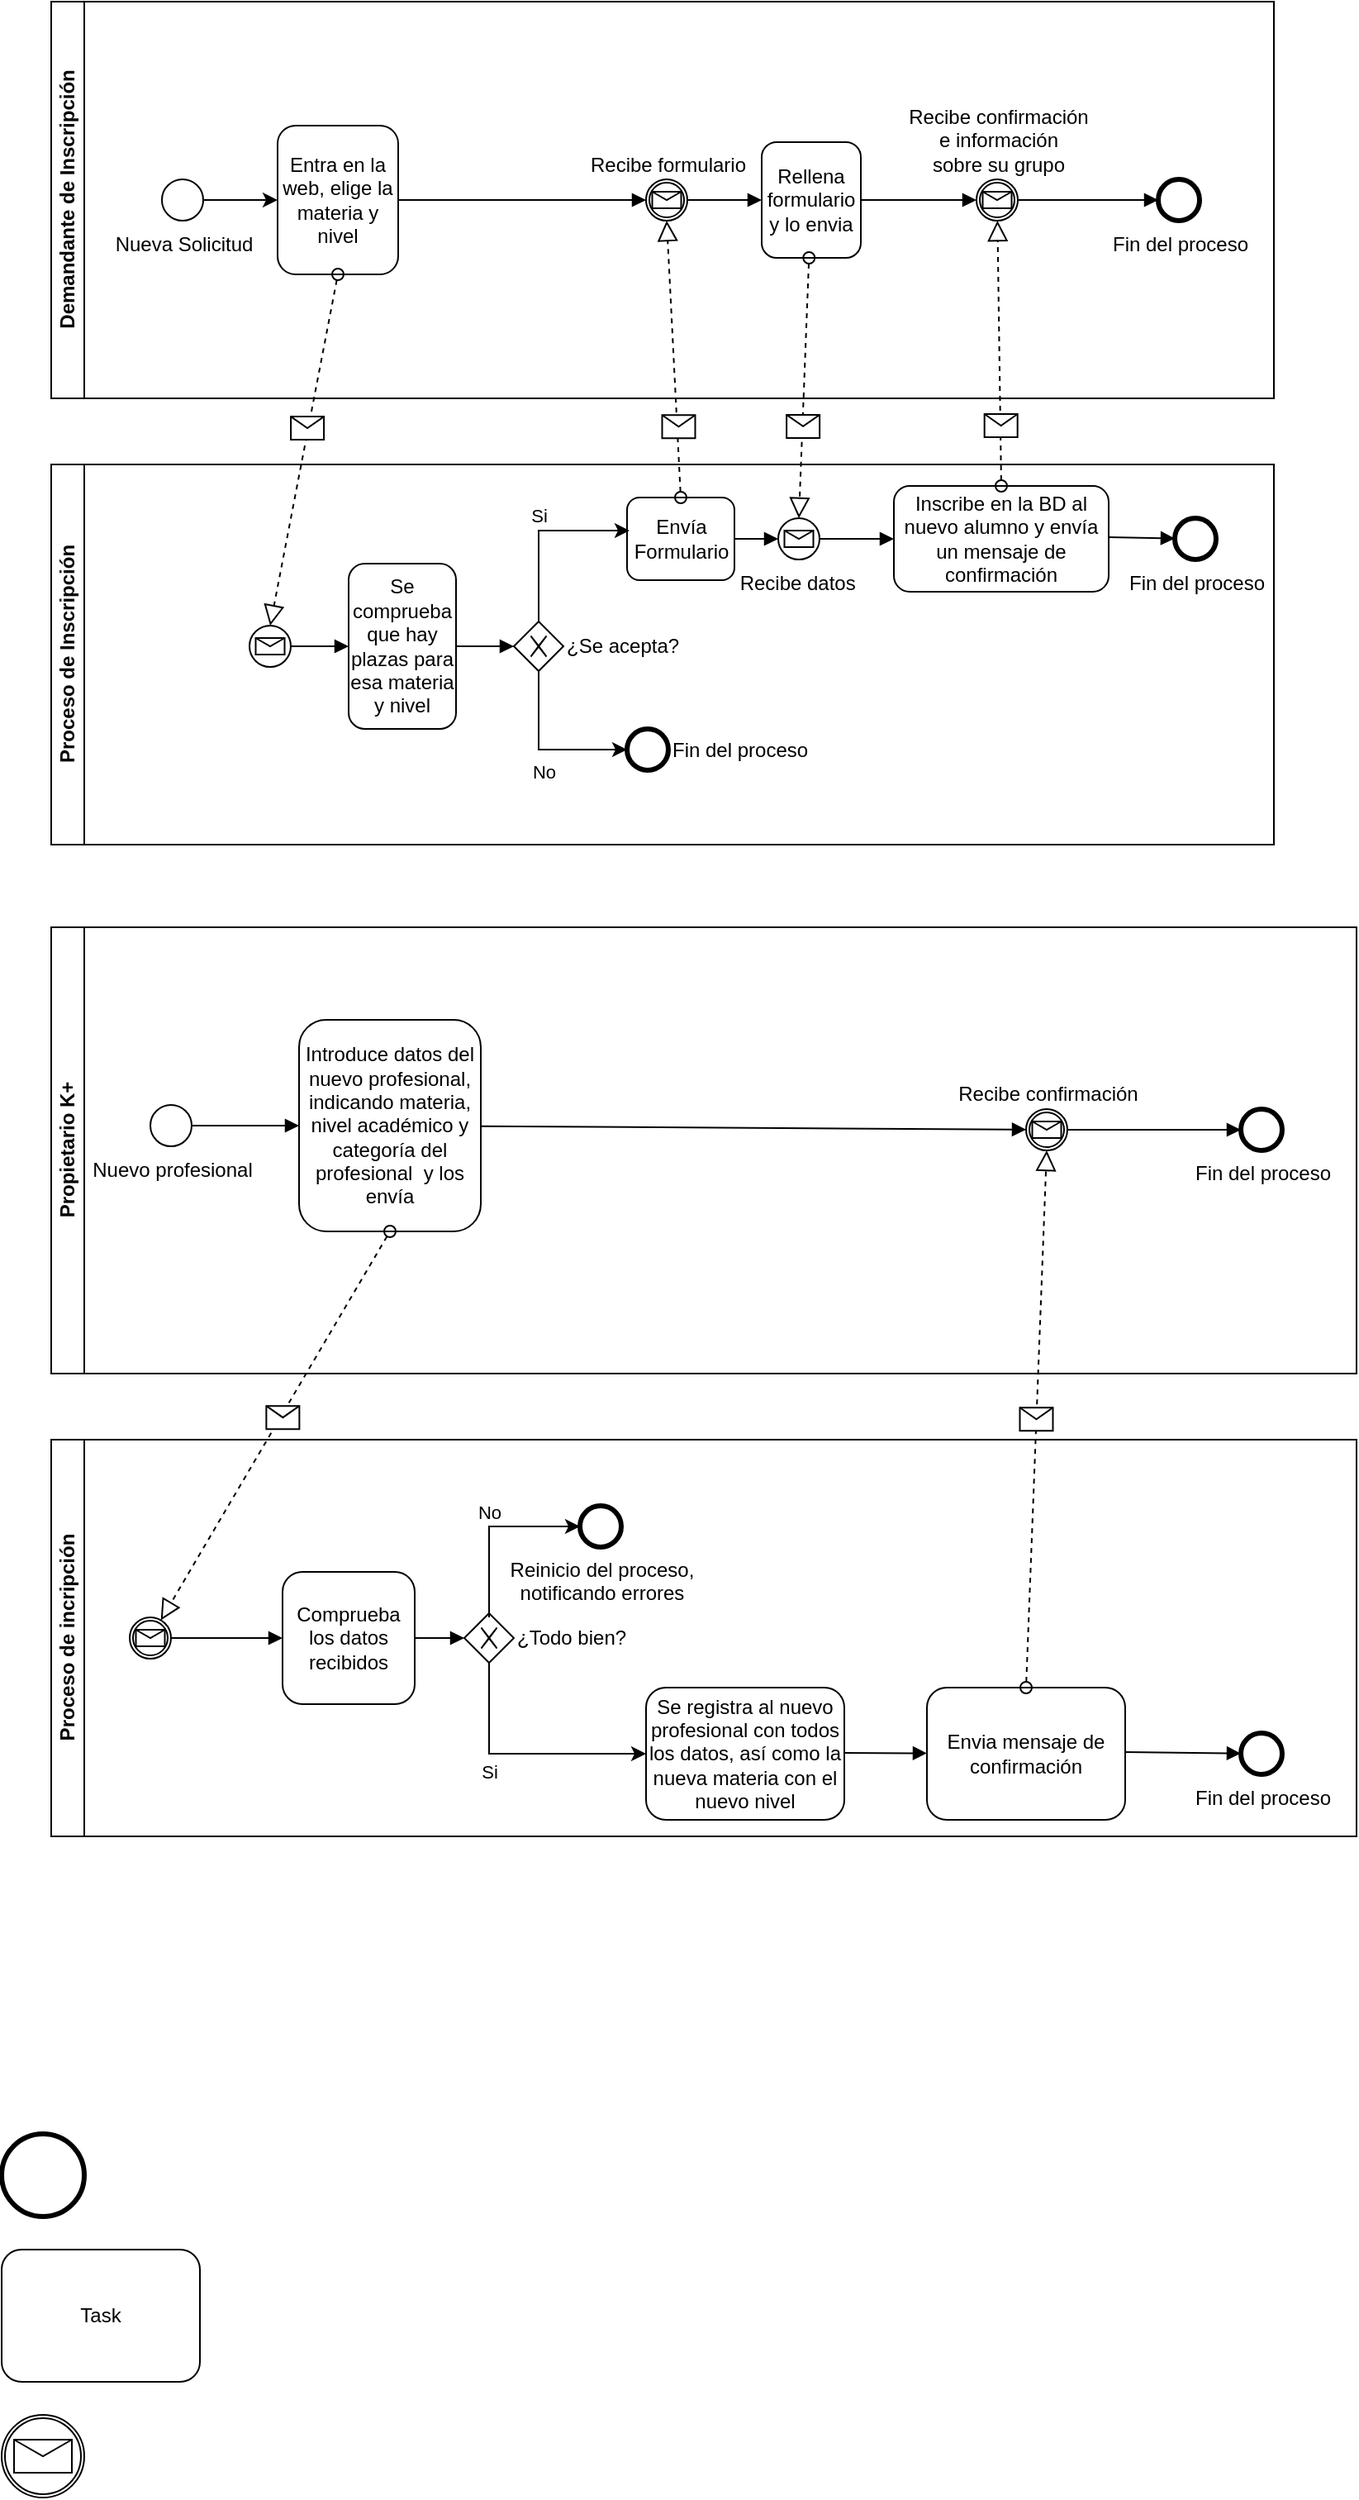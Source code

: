 <mxfile version="12.1.8" type="device" pages="1"><diagram id="0t_KnHvBSCnDhinBmRmo" name="Page-1"><mxGraphModel dx="1215" dy="546" grid="1" gridSize="10" guides="1" tooltips="1" connect="1" arrows="1" fold="1" page="0" pageScale="1" pageWidth="827" pageHeight="1169" math="0" shadow="0"><root><mxCell id="0"/><mxCell id="1" parent="0"/><object label="Proceso de Inscripción" cc="cc" id="Je8Q1H5baWuiPx4YhvTA-1"><mxCell style="swimlane;html=1;horizontal=0;startSize=20;labelBackgroundColor=none;" vertex="1" parent="1"><mxGeometry x="50" y="340" width="740" height="230" as="geometry"><mxRectangle x="50" y="340" width="30" height="140" as="alternateBounds"/></mxGeometry></mxCell></object><mxCell id="Je8Q1H5baWuiPx4YhvTA-15" value="Se comprueba que hay plazas para esa materia y nivel" style="shape=ext;rounded=1;html=1;whiteSpace=wrap;labelBackgroundColor=none;" vertex="1" parent="Je8Q1H5baWuiPx4YhvTA-1"><mxGeometry x="180" y="60" width="65" height="100" as="geometry"/></mxCell><mxCell id="Je8Q1H5baWuiPx4YhvTA-16" value="Envía Formulario" style="shape=ext;rounded=1;html=1;whiteSpace=wrap;labelBackgroundColor=none;" vertex="1" parent="Je8Q1H5baWuiPx4YhvTA-1"><mxGeometry x="348.5" y="20" width="65" height="50" as="geometry"/></mxCell><mxCell id="Je8Q1H5baWuiPx4YhvTA-21" value="" style="shape=mxgraph.bpmn.shape;html=1;verticalLabelPosition=bottom;labelBackgroundColor=#ffffff;verticalAlign=top;align=center;perimeter=ellipsePerimeter;outlineConnect=0;outline=standard;symbol=message;" vertex="1" parent="Je8Q1H5baWuiPx4YhvTA-1"><mxGeometry x="120" y="97.5" width="25" height="25" as="geometry"/></mxCell><mxCell id="Je8Q1H5baWuiPx4YhvTA-25" value="" style="endArrow=block;endFill=1;endSize=6;html=1;entryX=0;entryY=0.5;entryDx=0;entryDy=0;exitX=1;exitY=0.5;exitDx=0;exitDy=0;" edge="1" parent="Je8Q1H5baWuiPx4YhvTA-1" source="Je8Q1H5baWuiPx4YhvTA-21" target="Je8Q1H5baWuiPx4YhvTA-15"><mxGeometry width="100" relative="1" as="geometry"><mxPoint x="90" y="140" as="sourcePoint"/><mxPoint x="190" y="140" as="targetPoint"/><Array as="points"/></mxGeometry></mxCell><mxCell id="Je8Q1H5baWuiPx4YhvTA-29" value="Si" style="edgeStyle=orthogonalEdgeStyle;rounded=0;orthogonalLoop=1;jettySize=auto;html=1;labelPosition=center;verticalLabelPosition=top;align=center;verticalAlign=bottom;" edge="1" parent="Je8Q1H5baWuiPx4YhvTA-1" source="Je8Q1H5baWuiPx4YhvTA-26"><mxGeometry relative="1" as="geometry"><mxPoint x="350" y="40" as="targetPoint"/><Array as="points"><mxPoint x="295" y="40"/><mxPoint x="295" y="40"/></Array></mxGeometry></mxCell><mxCell id="Je8Q1H5baWuiPx4YhvTA-26" value="¿Se acepta?" style="shape=mxgraph.bpmn.shape;html=1;verticalLabelPosition=middle;labelBackgroundColor=#ffffff;verticalAlign=middle;align=left;perimeter=rhombusPerimeter;background=gateway;outlineConnect=0;outline=none;symbol=exclusiveGw;labelPosition=right;" vertex="1" parent="Je8Q1H5baWuiPx4YhvTA-1"><mxGeometry x="280" y="95" width="30" height="30" as="geometry"/></mxCell><mxCell id="Je8Q1H5baWuiPx4YhvTA-27" value="" style="endArrow=block;endFill=1;endSize=6;html=1;exitX=1;exitY=0.5;exitDx=0;exitDy=0;entryX=0;entryY=0.5;entryDx=0;entryDy=0;" edge="1" parent="Je8Q1H5baWuiPx4YhvTA-1" source="Je8Q1H5baWuiPx4YhvTA-15" target="Je8Q1H5baWuiPx4YhvTA-26"><mxGeometry width="100" relative="1" as="geometry"><mxPoint x="263" y="159.5" as="sourcePoint"/><mxPoint x="363" y="159.5" as="targetPoint"/></mxGeometry></mxCell><mxCell id="Je8Q1H5baWuiPx4YhvTA-32" value="No" style="edgeStyle=orthogonalEdgeStyle;rounded=0;orthogonalLoop=1;jettySize=auto;html=1;exitX=0.5;exitY=1;exitDx=0;exitDy=0;labelPosition=center;verticalLabelPosition=bottom;align=center;verticalAlign=top;entryX=0;entryY=0.5;entryDx=0;entryDy=0;" edge="1" parent="Je8Q1H5baWuiPx4YhvTA-1" source="Je8Q1H5baWuiPx4YhvTA-26" target="Je8Q1H5baWuiPx4YhvTA-44"><mxGeometry relative="1" as="geometry"><mxPoint x="295" y="230" as="sourcePoint"/><mxPoint x="370" y="175" as="targetPoint"/><Array as="points"><mxPoint x="295" y="173"/></Array></mxGeometry></mxCell><mxCell id="Je8Q1H5baWuiPx4YhvTA-40" value="Recibe datos&amp;nbsp;" style="shape=mxgraph.bpmn.shape;html=1;verticalLabelPosition=bottom;labelBackgroundColor=#ffffff;verticalAlign=top;align=center;perimeter=ellipsePerimeter;outlineConnect=0;outline=standard;symbol=message;" vertex="1" parent="Je8Q1H5baWuiPx4YhvTA-1"><mxGeometry x="440" y="32.5" width="25" height="25" as="geometry"/></mxCell><mxCell id="Je8Q1H5baWuiPx4YhvTA-41" value="" style="endArrow=block;endFill=1;endSize=6;html=1;exitX=1;exitY=0.5;exitDx=0;exitDy=0;entryX=0;entryY=0.5;entryDx=0;entryDy=0;" edge="1" parent="Je8Q1H5baWuiPx4YhvTA-1" source="Je8Q1H5baWuiPx4YhvTA-16" target="Je8Q1H5baWuiPx4YhvTA-40"><mxGeometry width="100" relative="1" as="geometry"><mxPoint x="413.5" y="45" as="sourcePoint"/><mxPoint x="440" y="45" as="targetPoint"/></mxGeometry></mxCell><mxCell id="Je8Q1H5baWuiPx4YhvTA-43" value="" style="endArrow=block;endFill=1;endSize=6;html=1;" edge="1" parent="Je8Q1H5baWuiPx4YhvTA-1" target="Je8Q1H5baWuiPx4YhvTA-48"><mxGeometry width="100" relative="1" as="geometry"><mxPoint x="465" y="45" as="sourcePoint"/><mxPoint x="490" y="45" as="targetPoint"/></mxGeometry></mxCell><mxCell id="Je8Q1H5baWuiPx4YhvTA-44" value="Fin del proceso" style="shape=mxgraph.bpmn.shape;html=1;verticalLabelPosition=middle;labelBackgroundColor=#ffffff;verticalAlign=middle;align=left;perimeter=ellipsePerimeter;outlineConnect=0;outline=end;symbol=general;labelPosition=right;" vertex="1" parent="Je8Q1H5baWuiPx4YhvTA-1"><mxGeometry x="348.5" y="160" width="25" height="25" as="geometry"/></mxCell><mxCell id="Je8Q1H5baWuiPx4YhvTA-48" value="Inscribe en la BD al nuevo alumno y envía un mensaje de confirmación" style="shape=ext;rounded=1;html=1;whiteSpace=wrap;labelBackgroundColor=none;" vertex="1" parent="Je8Q1H5baWuiPx4YhvTA-1"><mxGeometry x="510" y="13" width="130" height="64" as="geometry"/></mxCell><mxCell id="Je8Q1H5baWuiPx4YhvTA-54" value="" style="endArrow=block;endFill=1;endSize=6;html=1;" edge="1" parent="Je8Q1H5baWuiPx4YhvTA-1" target="Je8Q1H5baWuiPx4YhvTA-57"><mxGeometry width="100" relative="1" as="geometry"><mxPoint x="640" y="44" as="sourcePoint"/><mxPoint x="690" y="44" as="targetPoint"/></mxGeometry></mxCell><mxCell id="Je8Q1H5baWuiPx4YhvTA-57" value="Fin del proceso" style="shape=mxgraph.bpmn.shape;html=1;verticalLabelPosition=bottom;labelBackgroundColor=#ffffff;verticalAlign=top;align=center;perimeter=ellipsePerimeter;outlineConnect=0;outline=end;symbol=general;" vertex="1" parent="Je8Q1H5baWuiPx4YhvTA-1"><mxGeometry x="680" y="32.5" width="25" height="25" as="geometry"/></mxCell><mxCell id="Je8Q1H5baWuiPx4YhvTA-2" value="Demandante de Inscripción" style="swimlane;html=1;horizontal=0;startSize=20;labelBackgroundColor=none;" vertex="1" parent="1"><mxGeometry x="50" y="60" width="740" height="240" as="geometry"><mxRectangle x="50" y="60" width="30" height="170" as="alternateBounds"/></mxGeometry></mxCell><mxCell id="Je8Q1H5baWuiPx4YhvTA-3" value="Nueva Solicitud" style="shape=mxgraph.bpmn.shape;html=1;verticalLabelPosition=bottom;labelBackgroundColor=#ffffff;verticalAlign=top;align=center;perimeter=ellipsePerimeter;outlineConnect=0;outline=standard;symbol=general;" vertex="1" parent="Je8Q1H5baWuiPx4YhvTA-2"><mxGeometry x="67" y="107.5" width="25" height="25" as="geometry"/></mxCell><mxCell id="Je8Q1H5baWuiPx4YhvTA-10" value="Entra en la web, elige la materia y nivel" style="shape=ext;rounded=1;html=1;whiteSpace=wrap;" vertex="1" parent="Je8Q1H5baWuiPx4YhvTA-2"><mxGeometry x="137" y="75" width="73" height="90" as="geometry"/></mxCell><mxCell id="Je8Q1H5baWuiPx4YhvTA-5" value="" style="edgeStyle=orthogonalEdgeStyle;rounded=0;orthogonalLoop=1;jettySize=auto;html=1;" edge="1" parent="Je8Q1H5baWuiPx4YhvTA-2" source="Je8Q1H5baWuiPx4YhvTA-3" target="Je8Q1H5baWuiPx4YhvTA-10"><mxGeometry relative="1" as="geometry"><mxPoint x="170" y="120" as="targetPoint"/></mxGeometry></mxCell><mxCell id="Je8Q1H5baWuiPx4YhvTA-35" value="Recibe formulario" style="shape=mxgraph.bpmn.shape;html=1;verticalLabelPosition=top;labelBackgroundColor=#ffffff;verticalAlign=bottom;align=center;perimeter=ellipsePerimeter;outlineConnect=0;outline=catching;symbol=message;labelPosition=center;" vertex="1" parent="Je8Q1H5baWuiPx4YhvTA-2"><mxGeometry x="360" y="107.5" width="25" height="25" as="geometry"/></mxCell><mxCell id="Je8Q1H5baWuiPx4YhvTA-30" value="" style="endArrow=block;endFill=1;endSize=6;html=1;entryX=0;entryY=0.5;entryDx=0;entryDy=0;exitX=1;exitY=0.5;exitDx=0;exitDy=0;" edge="1" parent="Je8Q1H5baWuiPx4YhvTA-2" source="Je8Q1H5baWuiPx4YhvTA-10" target="Je8Q1H5baWuiPx4YhvTA-35"><mxGeometry width="100" relative="1" as="geometry"><mxPoint x="260" y="160" as="sourcePoint"/><mxPoint x="310" y="120" as="targetPoint"/></mxGeometry></mxCell><mxCell id="Je8Q1H5baWuiPx4YhvTA-37" value="" style="endArrow=block;endFill=1;endSize=6;html=1;exitX=1;exitY=0.5;exitDx=0;exitDy=0;entryX=0;entryY=0.5;entryDx=0;entryDy=0;" edge="1" parent="Je8Q1H5baWuiPx4YhvTA-2" source="Je8Q1H5baWuiPx4YhvTA-35" target="Je8Q1H5baWuiPx4YhvTA-39"><mxGeometry width="100" relative="1" as="geometry"><mxPoint x="400" y="120" as="sourcePoint"/><mxPoint x="440" y="120" as="targetPoint"/></mxGeometry></mxCell><mxCell id="Je8Q1H5baWuiPx4YhvTA-39" value="Rellena formulario y lo envia" style="shape=ext;rounded=1;html=1;whiteSpace=wrap;labelBackgroundColor=none;" vertex="1" parent="Je8Q1H5baWuiPx4YhvTA-2"><mxGeometry x="430" y="85" width="60" height="70" as="geometry"/></mxCell><mxCell id="Je8Q1H5baWuiPx4YhvTA-53" value="Recibe confirmación &lt;br&gt;e información&lt;br&gt;sobre su grupo" style="shape=mxgraph.bpmn.shape;html=1;verticalLabelPosition=top;labelBackgroundColor=#ffffff;verticalAlign=bottom;align=center;perimeter=ellipsePerimeter;outlineConnect=0;outline=catching;symbol=message;labelPosition=center;" vertex="1" parent="Je8Q1H5baWuiPx4YhvTA-2"><mxGeometry x="560" y="107.5" width="25" height="25" as="geometry"/></mxCell><mxCell id="Je8Q1H5baWuiPx4YhvTA-42" value="" style="endArrow=block;endFill=1;endSize=6;html=1;exitX=1;exitY=0.5;exitDx=0;exitDy=0;entryX=0;entryY=0.5;entryDx=0;entryDy=0;" edge="1" parent="Je8Q1H5baWuiPx4YhvTA-2" source="Je8Q1H5baWuiPx4YhvTA-39" target="Je8Q1H5baWuiPx4YhvTA-53"><mxGeometry width="100" relative="1" as="geometry"><mxPoint x="515" y="90" as="sourcePoint"/><mxPoint x="615" y="90" as="targetPoint"/></mxGeometry></mxCell><mxCell id="Je8Q1H5baWuiPx4YhvTA-49" value="" style="endArrow=block;endFill=1;endSize=6;html=1;exitX=1;exitY=0.5;exitDx=0;exitDy=0;" edge="1" parent="Je8Q1H5baWuiPx4YhvTA-2" source="Je8Q1H5baWuiPx4YhvTA-53" target="Je8Q1H5baWuiPx4YhvTA-56"><mxGeometry width="100" relative="1" as="geometry"><mxPoint x="565" y="120" as="sourcePoint"/><mxPoint x="620" y="120" as="targetPoint"/></mxGeometry></mxCell><mxCell id="Je8Q1H5baWuiPx4YhvTA-56" value="Fin del proceso" style="shape=mxgraph.bpmn.shape;html=1;verticalLabelPosition=bottom;labelBackgroundColor=#ffffff;verticalAlign=top;align=center;perimeter=ellipsePerimeter;outlineConnect=0;outline=end;symbol=general;" vertex="1" parent="Je8Q1H5baWuiPx4YhvTA-2"><mxGeometry x="670" y="107.5" width="25" height="25" as="geometry"/></mxCell><mxCell id="Je8Q1H5baWuiPx4YhvTA-13" value="" style="startArrow=oval;startFill=0;startSize=7;endArrow=block;endFill=0;endSize=10;dashed=1;html=1;exitX=0.5;exitY=1;exitDx=0;exitDy=0;entryX=0.5;entryY=0;entryDx=0;entryDy=0;" edge="1" parent="1" source="Je8Q1H5baWuiPx4YhvTA-10" target="Je8Q1H5baWuiPx4YhvTA-21"><mxGeometry relative="1" as="geometry"><mxPoint x="250" y="230" as="sourcePoint"/><mxPoint x="310" y="390" as="targetPoint"/></mxGeometry></mxCell><mxCell id="Je8Q1H5baWuiPx4YhvTA-14" value="" style="shape=message;html=1;outlineConnect=0;" vertex="1" parent="Je8Q1H5baWuiPx4YhvTA-13"><mxGeometry width="20" height="14" relative="1" as="geometry"><mxPoint x="-8" y="-20" as="offset"/></mxGeometry></mxCell><mxCell id="Je8Q1H5baWuiPx4YhvTA-33" value="" style="startArrow=oval;startFill=0;startSize=7;endArrow=block;endFill=0;endSize=10;dashed=1;html=1;exitX=0.5;exitY=0;exitDx=0;exitDy=0;entryX=0.5;entryY=1;entryDx=0;entryDy=0;" edge="1" parent="1" source="Je8Q1H5baWuiPx4YhvTA-16" target="Je8Q1H5baWuiPx4YhvTA-35"><mxGeometry relative="1" as="geometry"><mxPoint x="340" y="260" as="sourcePoint"/><mxPoint x="440" y="210" as="targetPoint"/></mxGeometry></mxCell><mxCell id="Je8Q1H5baWuiPx4YhvTA-34" value="" style="shape=message;html=1;outlineConnect=0;" vertex="1" parent="Je8Q1H5baWuiPx4YhvTA-33"><mxGeometry width="20" height="14" relative="1" as="geometry"><mxPoint x="-7" y="34" as="offset"/></mxGeometry></mxCell><mxCell id="Je8Q1H5baWuiPx4YhvTA-50" value="" style="startArrow=oval;startFill=0;startSize=7;endArrow=block;endFill=0;endSize=10;dashed=1;html=1;exitX=0.5;exitY=0;exitDx=0;exitDy=0;" edge="1" parent="1" source="Je8Q1H5baWuiPx4YhvTA-48" target="Je8Q1H5baWuiPx4YhvTA-53"><mxGeometry relative="1" as="geometry"><mxPoint x="590" y="319.5" as="sourcePoint"/><mxPoint x="690" y="319.5" as="targetPoint"/></mxGeometry></mxCell><mxCell id="Je8Q1H5baWuiPx4YhvTA-51" value="" style="shape=message;html=1;outlineConnect=0;" vertex="1" parent="Je8Q1H5baWuiPx4YhvTA-50"><mxGeometry width="20" height="14" relative="1" as="geometry"><mxPoint x="-9" y="37" as="offset"/></mxGeometry></mxCell><mxCell id="Je8Q1H5baWuiPx4YhvTA-58" value="Propietario K+" style="swimlane;html=1;horizontal=0;startSize=20;labelBackgroundColor=none;" vertex="1" parent="1"><mxGeometry x="50" y="620" width="790" height="270" as="geometry"/></mxCell><mxCell id="Je8Q1H5baWuiPx4YhvTA-60" value="Nuevo profesional" style="shape=mxgraph.bpmn.shape;html=1;verticalLabelPosition=bottom;labelBackgroundColor=#ffffff;verticalAlign=top;align=center;perimeter=ellipsePerimeter;outlineConnect=0;outline=standard;symbol=general;" vertex="1" parent="Je8Q1H5baWuiPx4YhvTA-58"><mxGeometry x="60" y="107.5" width="25" height="25" as="geometry"/></mxCell><mxCell id="Je8Q1H5baWuiPx4YhvTA-62" value="" style="endArrow=block;endFill=1;endSize=6;html=1;exitX=1;exitY=0.5;exitDx=0;exitDy=0;" edge="1" parent="Je8Q1H5baWuiPx4YhvTA-58" source="Je8Q1H5baWuiPx4YhvTA-60" target="Je8Q1H5baWuiPx4YhvTA-66"><mxGeometry width="100" relative="1" as="geometry"><mxPoint x="85" y="119.5" as="sourcePoint"/><mxPoint x="130" y="120" as="targetPoint"/></mxGeometry></mxCell><mxCell id="Je8Q1H5baWuiPx4YhvTA-66" value="Introduce datos del nuevo profesional, indicando materia, nivel académico y categoría del profesional&amp;nbsp; y los envía" style="shape=ext;rounded=1;html=1;whiteSpace=wrap;labelBackgroundColor=none;" vertex="1" parent="Je8Q1H5baWuiPx4YhvTA-58"><mxGeometry x="150" y="56" width="110" height="128" as="geometry"/></mxCell><mxCell id="Je8Q1H5baWuiPx4YhvTA-67" value="" style="endArrow=block;endFill=1;endSize=6;html=1;" edge="1" parent="Je8Q1H5baWuiPx4YhvTA-58" source="Je8Q1H5baWuiPx4YhvTA-66" target="Je8Q1H5baWuiPx4YhvTA-89"><mxGeometry width="100" relative="1" as="geometry"><mxPoint x="230" y="119" as="sourcePoint"/><mxPoint x="290" y="119" as="targetPoint"/></mxGeometry></mxCell><mxCell id="Je8Q1H5baWuiPx4YhvTA-92" value="" style="endArrow=block;endFill=1;endSize=6;html=1;" edge="1" parent="Je8Q1H5baWuiPx4YhvTA-58" source="Je8Q1H5baWuiPx4YhvTA-89" target="Je8Q1H5baWuiPx4YhvTA-94"><mxGeometry width="100" relative="1" as="geometry"><mxPoint x="475" y="122" as="sourcePoint"/><mxPoint x="575" y="122" as="targetPoint"/></mxGeometry></mxCell><mxCell id="Je8Q1H5baWuiPx4YhvTA-94" value="Fin del proceso" style="shape=mxgraph.bpmn.shape;html=1;verticalLabelPosition=bottom;labelBackgroundColor=#ffffff;verticalAlign=top;align=center;perimeter=ellipsePerimeter;outlineConnect=0;outline=end;symbol=general;" vertex="1" parent="Je8Q1H5baWuiPx4YhvTA-58"><mxGeometry x="720" y="110" width="25" height="25" as="geometry"/></mxCell><mxCell id="Je8Q1H5baWuiPx4YhvTA-89" value="Recibe confirmación" style="shape=mxgraph.bpmn.shape;html=1;verticalLabelPosition=top;labelBackgroundColor=#ffffff;verticalAlign=bottom;align=center;perimeter=ellipsePerimeter;outlineConnect=0;outline=catching;symbol=message;labelPosition=center;" vertex="1" parent="Je8Q1H5baWuiPx4YhvTA-58"><mxGeometry x="590" y="110" width="25" height="25" as="geometry"/></mxCell><mxCell id="Je8Q1H5baWuiPx4YhvTA-61" value="Proceso de incripción" style="swimlane;html=1;horizontal=0;startSize=20;labelBackgroundColor=none;" vertex="1" parent="1"><mxGeometry x="50" y="930" width="790" height="240" as="geometry"/></mxCell><mxCell id="Je8Q1H5baWuiPx4YhvTA-73" value="" style="shape=mxgraph.bpmn.shape;html=1;verticalLabelPosition=bottom;labelBackgroundColor=#ffffff;verticalAlign=top;align=center;perimeter=ellipsePerimeter;outlineConnect=0;outline=catching;symbol=message;" vertex="1" parent="Je8Q1H5baWuiPx4YhvTA-61"><mxGeometry x="47.5" y="107.5" width="25" height="25" as="geometry"/></mxCell><mxCell id="Je8Q1H5baWuiPx4YhvTA-76" value="Comprueba los datos recibidos" style="shape=ext;rounded=1;html=1;whiteSpace=wrap;" vertex="1" parent="Je8Q1H5baWuiPx4YhvTA-61"><mxGeometry x="140" y="80" width="80" height="80" as="geometry"/></mxCell><mxCell id="Je8Q1H5baWuiPx4YhvTA-74" value="" style="endArrow=block;endFill=1;endSize=6;html=1;" edge="1" parent="Je8Q1H5baWuiPx4YhvTA-61" source="Je8Q1H5baWuiPx4YhvTA-73" target="Je8Q1H5baWuiPx4YhvTA-76"><mxGeometry width="100" relative="1" as="geometry"><mxPoint x="79.5" y="120" as="sourcePoint"/><mxPoint x="120" y="120" as="targetPoint"/></mxGeometry></mxCell><mxCell id="Je8Q1H5baWuiPx4YhvTA-77" value="" style="endArrow=block;endFill=1;endSize=6;html=1;entryX=0;entryY=0.5;entryDx=0;entryDy=0;" edge="1" parent="Je8Q1H5baWuiPx4YhvTA-61" source="Je8Q1H5baWuiPx4YhvTA-76" target="Je8Q1H5baWuiPx4YhvTA-79"><mxGeometry width="100" relative="1" as="geometry"><mxPoint x="220" y="120" as="sourcePoint"/><mxPoint x="260" y="120" as="targetPoint"/></mxGeometry></mxCell><mxCell id="Je8Q1H5baWuiPx4YhvTA-79" value="¿Todo bien?" style="shape=mxgraph.bpmn.shape;html=1;verticalLabelPosition=middle;labelBackgroundColor=#ffffff;verticalAlign=middle;align=left;perimeter=rhombusPerimeter;background=gateway;outlineConnect=0;outline=none;symbol=exclusiveGw;labelPosition=right;" vertex="1" parent="Je8Q1H5baWuiPx4YhvTA-61"><mxGeometry x="250" y="105" width="30" height="30" as="geometry"/></mxCell><mxCell id="Je8Q1H5baWuiPx4YhvTA-83" value="No" style="edgeStyle=orthogonalEdgeStyle;rounded=0;orthogonalLoop=1;jettySize=auto;html=1;labelPosition=center;verticalLabelPosition=top;align=center;verticalAlign=bottom;" edge="1" parent="Je8Q1H5baWuiPx4YhvTA-61"><mxGeometry relative="1" as="geometry"><mxPoint x="265" y="107.5" as="sourcePoint"/><mxPoint x="320" y="52.5" as="targetPoint"/><Array as="points"><mxPoint x="265" y="52.5"/><mxPoint x="265" y="52.5"/></Array></mxGeometry></mxCell><mxCell id="Je8Q1H5baWuiPx4YhvTA-82" value="Si" style="edgeStyle=orthogonalEdgeStyle;rounded=0;orthogonalLoop=1;jettySize=auto;html=1;labelPosition=center;verticalLabelPosition=top;align=center;verticalAlign=bottom;exitX=0.5;exitY=1;exitDx=0;exitDy=0;entryX=0;entryY=0.5;entryDx=0;entryDy=0;" edge="1" parent="Je8Q1H5baWuiPx4YhvTA-61" source="Je8Q1H5baWuiPx4YhvTA-79" target="Je8Q1H5baWuiPx4YhvTA-86"><mxGeometry x="-0.267" y="20" relative="1" as="geometry"><mxPoint x="270" y="215" as="sourcePoint"/><mxPoint x="360" y="190" as="targetPoint"/><Array as="points"><mxPoint x="265" y="190"/></Array><mxPoint y="40" as="offset"/></mxGeometry></mxCell><mxCell id="Je8Q1H5baWuiPx4YhvTA-84" value="Reinicio del proceso, &lt;br&gt;notificando errores" style="shape=mxgraph.bpmn.shape;html=1;verticalLabelPosition=bottom;labelBackgroundColor=#ffffff;verticalAlign=top;align=center;perimeter=ellipsePerimeter;outlineConnect=0;outline=end;symbol=general;" vertex="1" parent="Je8Q1H5baWuiPx4YhvTA-61"><mxGeometry x="320" y="40" width="25" height="25" as="geometry"/></mxCell><mxCell id="Je8Q1H5baWuiPx4YhvTA-86" value="Se registra al nuevo profesional con todos los datos, así como la nueva materia con el nuevo nivel" style="shape=ext;rounded=1;html=1;whiteSpace=wrap;labelBackgroundColor=none;" vertex="1" parent="Je8Q1H5baWuiPx4YhvTA-61"><mxGeometry x="360" y="150" width="120" height="80" as="geometry"/></mxCell><mxCell id="Je8Q1H5baWuiPx4YhvTA-75" value="" style="endArrow=block;endFill=1;endSize=6;html=1;" edge="1" parent="Je8Q1H5baWuiPx4YhvTA-61" target="Je8Q1H5baWuiPx4YhvTA-87"><mxGeometry width="100" relative="1" as="geometry"><mxPoint x="480" y="189.5" as="sourcePoint"/><mxPoint x="530" y="190" as="targetPoint"/></mxGeometry></mxCell><mxCell id="Je8Q1H5baWuiPx4YhvTA-87" value="Envia mensaje de confirmación" style="shape=ext;rounded=1;html=1;whiteSpace=wrap;" vertex="1" parent="Je8Q1H5baWuiPx4YhvTA-61"><mxGeometry x="530" y="150" width="120" height="80" as="geometry"/></mxCell><mxCell id="Je8Q1H5baWuiPx4YhvTA-91" value="" style="endArrow=block;endFill=1;endSize=6;html=1;" edge="1" parent="Je8Q1H5baWuiPx4YhvTA-61" target="Je8Q1H5baWuiPx4YhvTA-93"><mxGeometry width="100" relative="1" as="geometry"><mxPoint x="650" y="189" as="sourcePoint"/><mxPoint x="750" y="189" as="targetPoint"/></mxGeometry></mxCell><mxCell id="Je8Q1H5baWuiPx4YhvTA-93" value="Fin del proceso" style="shape=mxgraph.bpmn.shape;html=1;verticalLabelPosition=bottom;labelBackgroundColor=#ffffff;verticalAlign=top;align=center;perimeter=ellipsePerimeter;outlineConnect=0;outline=end;symbol=general;" vertex="1" parent="Je8Q1H5baWuiPx4YhvTA-61"><mxGeometry x="720" y="177.5" width="25" height="25" as="geometry"/></mxCell><mxCell id="Je8Q1H5baWuiPx4YhvTA-63" value="" style="startArrow=oval;startFill=0;startSize=7;endArrow=block;endFill=0;endSize=10;dashed=1;html=1;entryX=0.5;entryY=0;entryDx=0;entryDy=0;" edge="1" parent="1" source="Je8Q1H5baWuiPx4YhvTA-39" target="Je8Q1H5baWuiPx4YhvTA-40"><mxGeometry relative="1" as="geometry"><mxPoint x="510" y="214.5" as="sourcePoint"/><mxPoint x="610" y="214.5" as="targetPoint"/></mxGeometry></mxCell><mxCell id="Je8Q1H5baWuiPx4YhvTA-64" value="" style="shape=message;html=1;outlineConnect=0;" vertex="1" parent="Je8Q1H5baWuiPx4YhvTA-63"><mxGeometry width="20" height="14" relative="1" as="geometry"><mxPoint x="-10.5" y="16" as="offset"/></mxGeometry></mxCell><mxCell id="Je8Q1H5baWuiPx4YhvTA-71" value="" style="startArrow=oval;startFill=0;startSize=7;endArrow=block;endFill=0;endSize=10;dashed=1;html=1;exitX=0.5;exitY=1;exitDx=0;exitDy=0;" edge="1" parent="1" source="Je8Q1H5baWuiPx4YhvTA-66" target="Je8Q1H5baWuiPx4YhvTA-73"><mxGeometry relative="1" as="geometry"><mxPoint x="270" y="780" as="sourcePoint"/><mxPoint x="150" y="1000" as="targetPoint"/></mxGeometry></mxCell><mxCell id="Je8Q1H5baWuiPx4YhvTA-72" value="" style="shape=message;html=1;outlineConnect=0;" vertex="1" parent="Je8Q1H5baWuiPx4YhvTA-71"><mxGeometry width="20" height="14" relative="1" as="geometry"><mxPoint x="-5.5" y="-12" as="offset"/></mxGeometry></mxCell><mxCell id="Je8Q1H5baWuiPx4YhvTA-85" value="" style="shape=mxgraph.bpmn.shape;html=1;verticalLabelPosition=bottom;labelBackgroundColor=#ffffff;verticalAlign=top;align=center;perimeter=ellipsePerimeter;outlineConnect=0;outline=end;symbol=general;" vertex="1" parent="1"><mxGeometry x="20" y="1350" width="50" height="50" as="geometry"/></mxCell><mxCell id="Je8Q1H5baWuiPx4YhvTA-88" value="Task" style="shape=ext;rounded=1;html=1;whiteSpace=wrap;labelBackgroundColor=none;" vertex="1" parent="1"><mxGeometry x="20" y="1420" width="120" height="80" as="geometry"/></mxCell><mxCell id="Je8Q1H5baWuiPx4YhvTA-90" value="" style="shape=mxgraph.bpmn.shape;html=1;verticalLabelPosition=bottom;labelBackgroundColor=#ffffff;verticalAlign=top;align=center;perimeter=ellipsePerimeter;outlineConnect=0;outline=catching;symbol=message;" vertex="1" parent="1"><mxGeometry x="20" y="1520" width="50" height="50" as="geometry"/></mxCell><mxCell id="Je8Q1H5baWuiPx4YhvTA-69" value="" style="startArrow=oval;startFill=0;startSize=7;endArrow=block;endFill=0;endSize=10;dashed=1;html=1;exitX=0.5;exitY=0;exitDx=0;exitDy=0;entryX=0.5;entryY=1;entryDx=0;entryDy=0;" edge="1" parent="1" source="Je8Q1H5baWuiPx4YhvTA-87" target="Je8Q1H5baWuiPx4YhvTA-89"><mxGeometry relative="1" as="geometry"><mxPoint x="630" y="1037" as="sourcePoint"/><mxPoint x="520" y="760" as="targetPoint"/></mxGeometry></mxCell><mxCell id="Je8Q1H5baWuiPx4YhvTA-70" value="" style="shape=message;html=1;outlineConnect=0;" vertex="1" parent="Je8Q1H5baWuiPx4YhvTA-69"><mxGeometry width="20" height="14" relative="1" as="geometry"><mxPoint x="-10" y="-7" as="offset"/></mxGeometry></mxCell></root></mxGraphModel></diagram></mxfile>